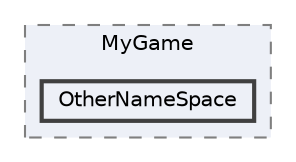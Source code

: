 digraph "flatbuffers/tests/MyGame/OtherNameSpace"
{
 // LATEX_PDF_SIZE
  bgcolor="transparent";
  edge [fontname=Helvetica,fontsize=10,labelfontname=Helvetica,labelfontsize=10];
  node [fontname=Helvetica,fontsize=10,shape=box,height=0.2,width=0.4];
  compound=true
  subgraph clusterdir_a9da11897d7b4e5fed522ed6c9711925 {
    graph [ bgcolor="#edf0f7", pencolor="grey50", label="MyGame", fontname=Helvetica,fontsize=10 style="filled,dashed", URL="dir_a9da11897d7b4e5fed522ed6c9711925.html",tooltip=""]
  dir_490b5e82f316499a8ca2a7b5060f35f2 [label="OtherNameSpace", fillcolor="#edf0f7", color="grey25", style="filled,bold", URL="dir_490b5e82f316499a8ca2a7b5060f35f2.html",tooltip=""];
  }
}
